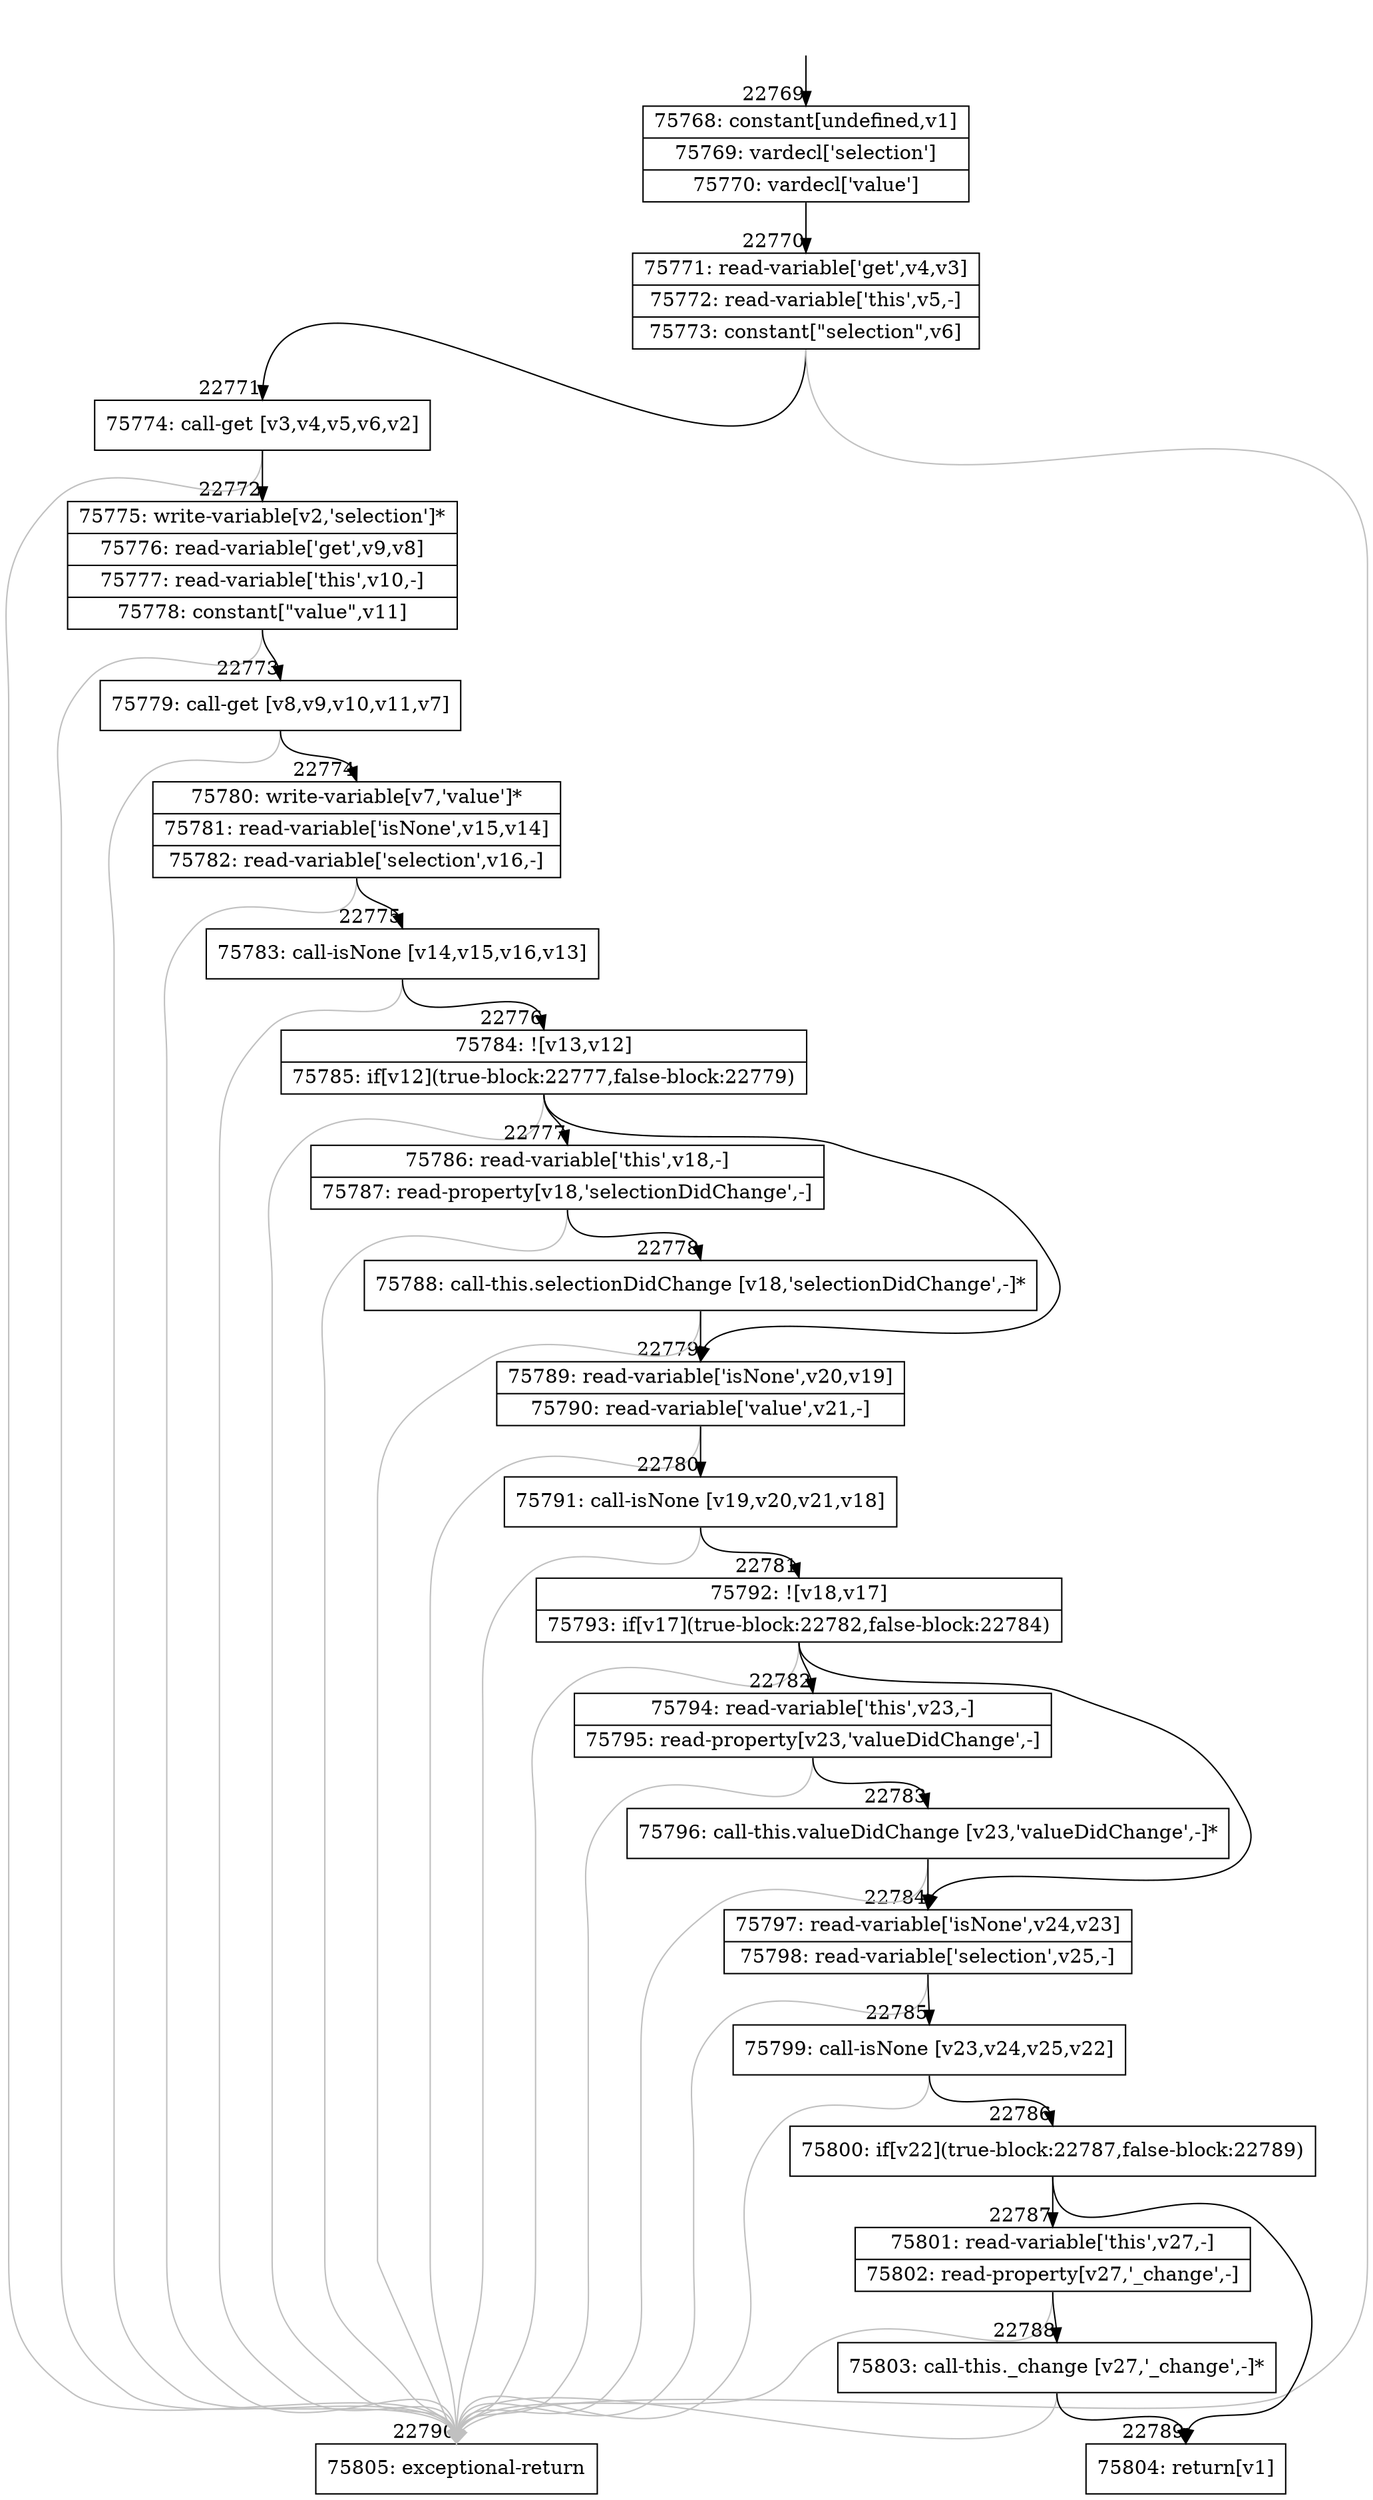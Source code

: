 digraph {
rankdir="TD"
BB_entry1984[shape=none,label=""];
BB_entry1984 -> BB22769 [tailport=s, headport=n, headlabel="    22769"]
BB22769 [shape=record label="{75768: constant[undefined,v1]|75769: vardecl['selection']|75770: vardecl['value']}" ] 
BB22769 -> BB22770 [tailport=s, headport=n, headlabel="      22770"]
BB22770 [shape=record label="{75771: read-variable['get',v4,v3]|75772: read-variable['this',v5,-]|75773: constant[\"selection\",v6]}" ] 
BB22770 -> BB22771 [tailport=s, headport=n, headlabel="      22771"]
BB22770 -> BB22790 [tailport=s, headport=n, color=gray, headlabel="      22790"]
BB22771 [shape=record label="{75774: call-get [v3,v4,v5,v6,v2]}" ] 
BB22771 -> BB22772 [tailport=s, headport=n, headlabel="      22772"]
BB22771 -> BB22790 [tailport=s, headport=n, color=gray]
BB22772 [shape=record label="{75775: write-variable[v2,'selection']*|75776: read-variable['get',v9,v8]|75777: read-variable['this',v10,-]|75778: constant[\"value\",v11]}" ] 
BB22772 -> BB22773 [tailport=s, headport=n, headlabel="      22773"]
BB22772 -> BB22790 [tailport=s, headport=n, color=gray]
BB22773 [shape=record label="{75779: call-get [v8,v9,v10,v11,v7]}" ] 
BB22773 -> BB22774 [tailport=s, headport=n, headlabel="      22774"]
BB22773 -> BB22790 [tailport=s, headport=n, color=gray]
BB22774 [shape=record label="{75780: write-variable[v7,'value']*|75781: read-variable['isNone',v15,v14]|75782: read-variable['selection',v16,-]}" ] 
BB22774 -> BB22775 [tailport=s, headport=n, headlabel="      22775"]
BB22774 -> BB22790 [tailport=s, headport=n, color=gray]
BB22775 [shape=record label="{75783: call-isNone [v14,v15,v16,v13]}" ] 
BB22775 -> BB22776 [tailport=s, headport=n, headlabel="      22776"]
BB22775 -> BB22790 [tailport=s, headport=n, color=gray]
BB22776 [shape=record label="{75784: ![v13,v12]|75785: if[v12](true-block:22777,false-block:22779)}" ] 
BB22776 -> BB22777 [tailport=s, headport=n, headlabel="      22777"]
BB22776 -> BB22779 [tailport=s, headport=n, headlabel="      22779"]
BB22776 -> BB22790 [tailport=s, headport=n, color=gray]
BB22777 [shape=record label="{75786: read-variable['this',v18,-]|75787: read-property[v18,'selectionDidChange',-]}" ] 
BB22777 -> BB22778 [tailport=s, headport=n, headlabel="      22778"]
BB22777 -> BB22790 [tailport=s, headport=n, color=gray]
BB22778 [shape=record label="{75788: call-this.selectionDidChange [v18,'selectionDidChange',-]*}" ] 
BB22778 -> BB22779 [tailport=s, headport=n]
BB22778 -> BB22790 [tailport=s, headport=n, color=gray]
BB22779 [shape=record label="{75789: read-variable['isNone',v20,v19]|75790: read-variable['value',v21,-]}" ] 
BB22779 -> BB22780 [tailport=s, headport=n, headlabel="      22780"]
BB22779 -> BB22790 [tailport=s, headport=n, color=gray]
BB22780 [shape=record label="{75791: call-isNone [v19,v20,v21,v18]}" ] 
BB22780 -> BB22781 [tailport=s, headport=n, headlabel="      22781"]
BB22780 -> BB22790 [tailport=s, headport=n, color=gray]
BB22781 [shape=record label="{75792: ![v18,v17]|75793: if[v17](true-block:22782,false-block:22784)}" ] 
BB22781 -> BB22782 [tailport=s, headport=n, headlabel="      22782"]
BB22781 -> BB22784 [tailport=s, headport=n, headlabel="      22784"]
BB22781 -> BB22790 [tailport=s, headport=n, color=gray]
BB22782 [shape=record label="{75794: read-variable['this',v23,-]|75795: read-property[v23,'valueDidChange',-]}" ] 
BB22782 -> BB22783 [tailport=s, headport=n, headlabel="      22783"]
BB22782 -> BB22790 [tailport=s, headport=n, color=gray]
BB22783 [shape=record label="{75796: call-this.valueDidChange [v23,'valueDidChange',-]*}" ] 
BB22783 -> BB22784 [tailport=s, headport=n]
BB22783 -> BB22790 [tailport=s, headport=n, color=gray]
BB22784 [shape=record label="{75797: read-variable['isNone',v24,v23]|75798: read-variable['selection',v25,-]}" ] 
BB22784 -> BB22785 [tailport=s, headport=n, headlabel="      22785"]
BB22784 -> BB22790 [tailport=s, headport=n, color=gray]
BB22785 [shape=record label="{75799: call-isNone [v23,v24,v25,v22]}" ] 
BB22785 -> BB22786 [tailport=s, headport=n, headlabel="      22786"]
BB22785 -> BB22790 [tailport=s, headport=n, color=gray]
BB22786 [shape=record label="{75800: if[v22](true-block:22787,false-block:22789)}" ] 
BB22786 -> BB22787 [tailport=s, headport=n, headlabel="      22787"]
BB22786 -> BB22789 [tailport=s, headport=n, headlabel="      22789"]
BB22787 [shape=record label="{75801: read-variable['this',v27,-]|75802: read-property[v27,'_change',-]}" ] 
BB22787 -> BB22788 [tailport=s, headport=n, headlabel="      22788"]
BB22787 -> BB22790 [tailport=s, headport=n, color=gray]
BB22788 [shape=record label="{75803: call-this._change [v27,'_change',-]*}" ] 
BB22788 -> BB22789 [tailport=s, headport=n]
BB22788 -> BB22790 [tailport=s, headport=n, color=gray]
BB22789 [shape=record label="{75804: return[v1]}" ] 
BB22790 [shape=record label="{75805: exceptional-return}" ] 
//#$~ 42901
}
